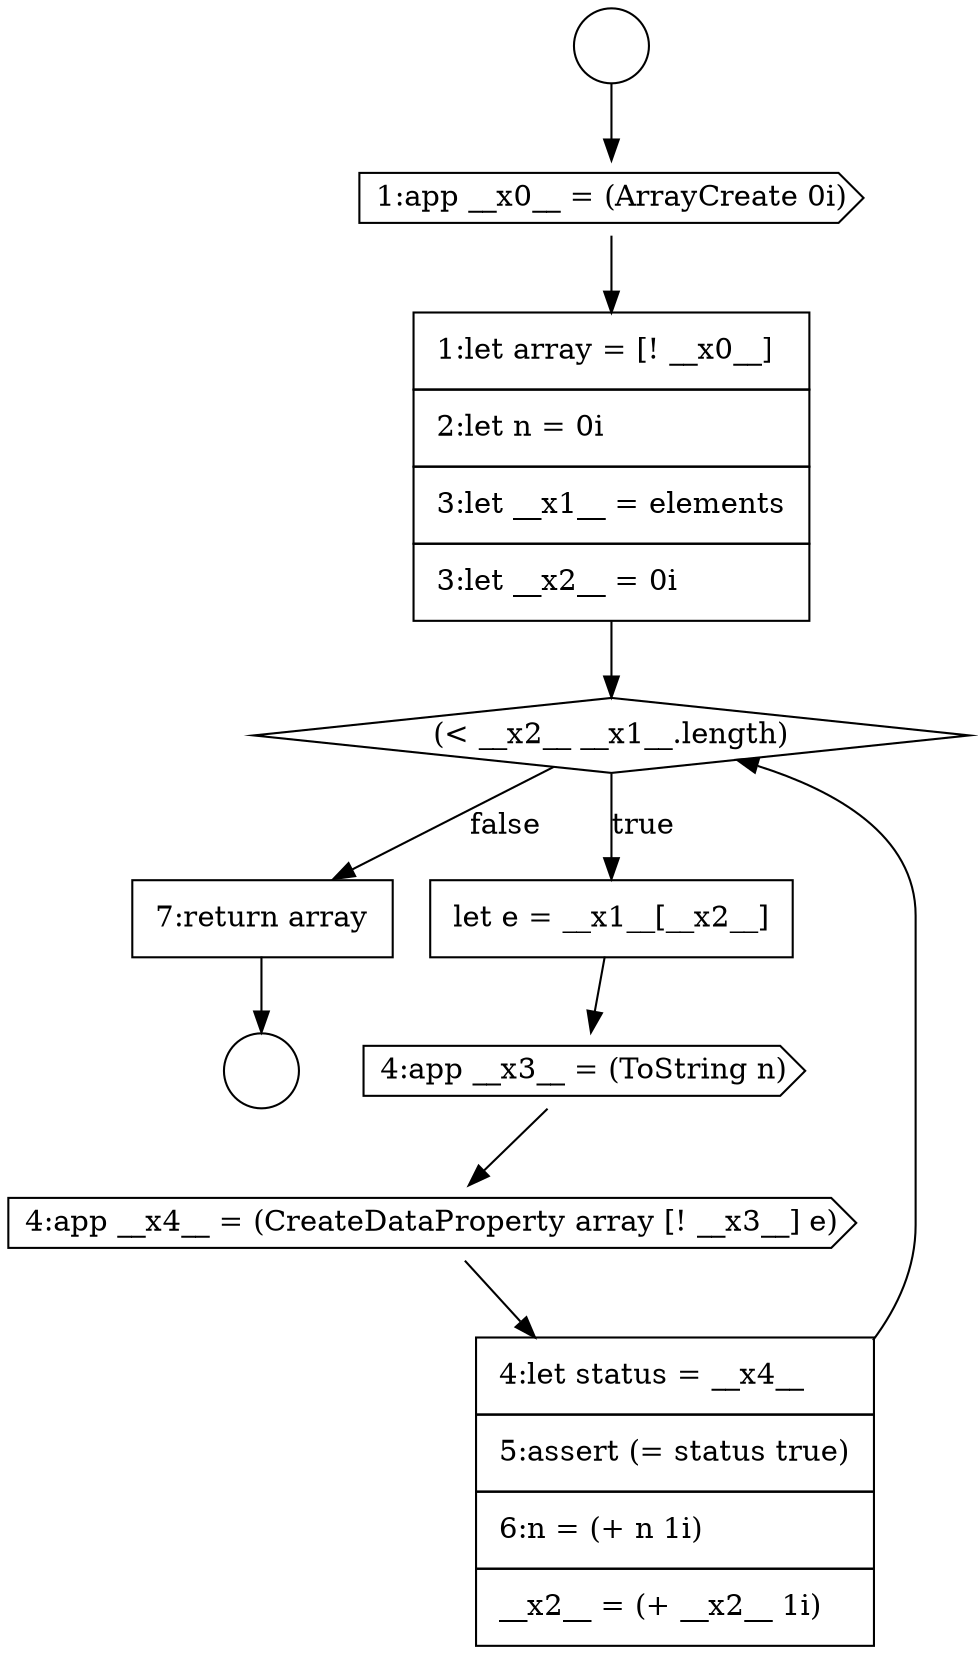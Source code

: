 digraph {
  node949 [shape=cds, label=<<font color="black">1:app __x0__ = (ArrayCreate 0i)</font>> color="black" fillcolor="white" style=filled]
  node956 [shape=none, margin=0, label=<<font color="black">
    <table border="0" cellborder="1" cellspacing="0" cellpadding="10">
      <tr><td align="left">7:return array</td></tr>
    </table>
  </font>> color="black" fillcolor="white" style=filled]
  node952 [shape=none, margin=0, label=<<font color="black">
    <table border="0" cellborder="1" cellspacing="0" cellpadding="10">
      <tr><td align="left">let e = __x1__[__x2__]</td></tr>
    </table>
  </font>> color="black" fillcolor="white" style=filled]
  node948 [shape=circle label=" " color="black" fillcolor="white" style=filled]
  node953 [shape=cds, label=<<font color="black">4:app __x3__ = (ToString n)</font>> color="black" fillcolor="white" style=filled]
  node947 [shape=circle label=" " color="black" fillcolor="white" style=filled]
  node954 [shape=cds, label=<<font color="black">4:app __x4__ = (CreateDataProperty array [! __x3__] e)</font>> color="black" fillcolor="white" style=filled]
  node951 [shape=diamond, label=<<font color="black">(&lt; __x2__ __x1__.length)</font>> color="black" fillcolor="white" style=filled]
  node950 [shape=none, margin=0, label=<<font color="black">
    <table border="0" cellborder="1" cellspacing="0" cellpadding="10">
      <tr><td align="left">1:let array = [! __x0__]</td></tr>
      <tr><td align="left">2:let n = 0i</td></tr>
      <tr><td align="left">3:let __x1__ = elements</td></tr>
      <tr><td align="left">3:let __x2__ = 0i</td></tr>
    </table>
  </font>> color="black" fillcolor="white" style=filled]
  node955 [shape=none, margin=0, label=<<font color="black">
    <table border="0" cellborder="1" cellspacing="0" cellpadding="10">
      <tr><td align="left">4:let status = __x4__</td></tr>
      <tr><td align="left">5:assert (= status true)</td></tr>
      <tr><td align="left">6:n = (+ n 1i)</td></tr>
      <tr><td align="left">__x2__ = (+ __x2__ 1i)</td></tr>
    </table>
  </font>> color="black" fillcolor="white" style=filled]
  node949 -> node950 [ color="black"]
  node951 -> node952 [label=<<font color="black">true</font>> color="black"]
  node951 -> node956 [label=<<font color="black">false</font>> color="black"]
  node952 -> node953 [ color="black"]
  node956 -> node948 [ color="black"]
  node950 -> node951 [ color="black"]
  node954 -> node955 [ color="black"]
  node947 -> node949 [ color="black"]
  node953 -> node954 [ color="black"]
  node955 -> node951 [ color="black"]
}
